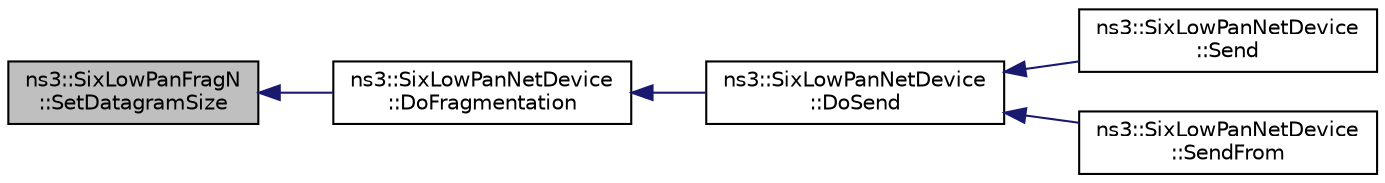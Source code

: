 digraph "ns3::SixLowPanFragN::SetDatagramSize"
{
  edge [fontname="Helvetica",fontsize="10",labelfontname="Helvetica",labelfontsize="10"];
  node [fontname="Helvetica",fontsize="10",shape=record];
  rankdir="LR";
  Node1 [label="ns3::SixLowPanFragN\l::SetDatagramSize",height=0.2,width=0.4,color="black", fillcolor="grey75", style="filled", fontcolor="black"];
  Node1 -> Node2 [dir="back",color="midnightblue",fontsize="10",style="solid"];
  Node2 [label="ns3::SixLowPanNetDevice\l::DoFragmentation",height=0.2,width=0.4,color="black", fillcolor="white", style="filled",URL="$d1/d2b/classns3_1_1SixLowPanNetDevice.html#a88e96024b9eb0c0184c9c1ef26e3aa16",tooltip="Performs a packet fragmentation. "];
  Node2 -> Node3 [dir="back",color="midnightblue",fontsize="10",style="solid"];
  Node3 [label="ns3::SixLowPanNetDevice\l::DoSend",height=0.2,width=0.4,color="black", fillcolor="white", style="filled",URL="$d1/d2b/classns3_1_1SixLowPanNetDevice.html#a0cd8b4fc52f256bd7743310434ac4680"];
  Node3 -> Node4 [dir="back",color="midnightblue",fontsize="10",style="solid"];
  Node4 [label="ns3::SixLowPanNetDevice\l::Send",height=0.2,width=0.4,color="black", fillcolor="white", style="filled",URL="$d1/d2b/classns3_1_1SixLowPanNetDevice.html#a6566ae05fbc295d8cd22166b6b2c28ea"];
  Node3 -> Node5 [dir="back",color="midnightblue",fontsize="10",style="solid"];
  Node5 [label="ns3::SixLowPanNetDevice\l::SendFrom",height=0.2,width=0.4,color="black", fillcolor="white", style="filled",URL="$d1/d2b/classns3_1_1SixLowPanNetDevice.html#aec79675091efa676370a4f9e6f4127e3"];
}

